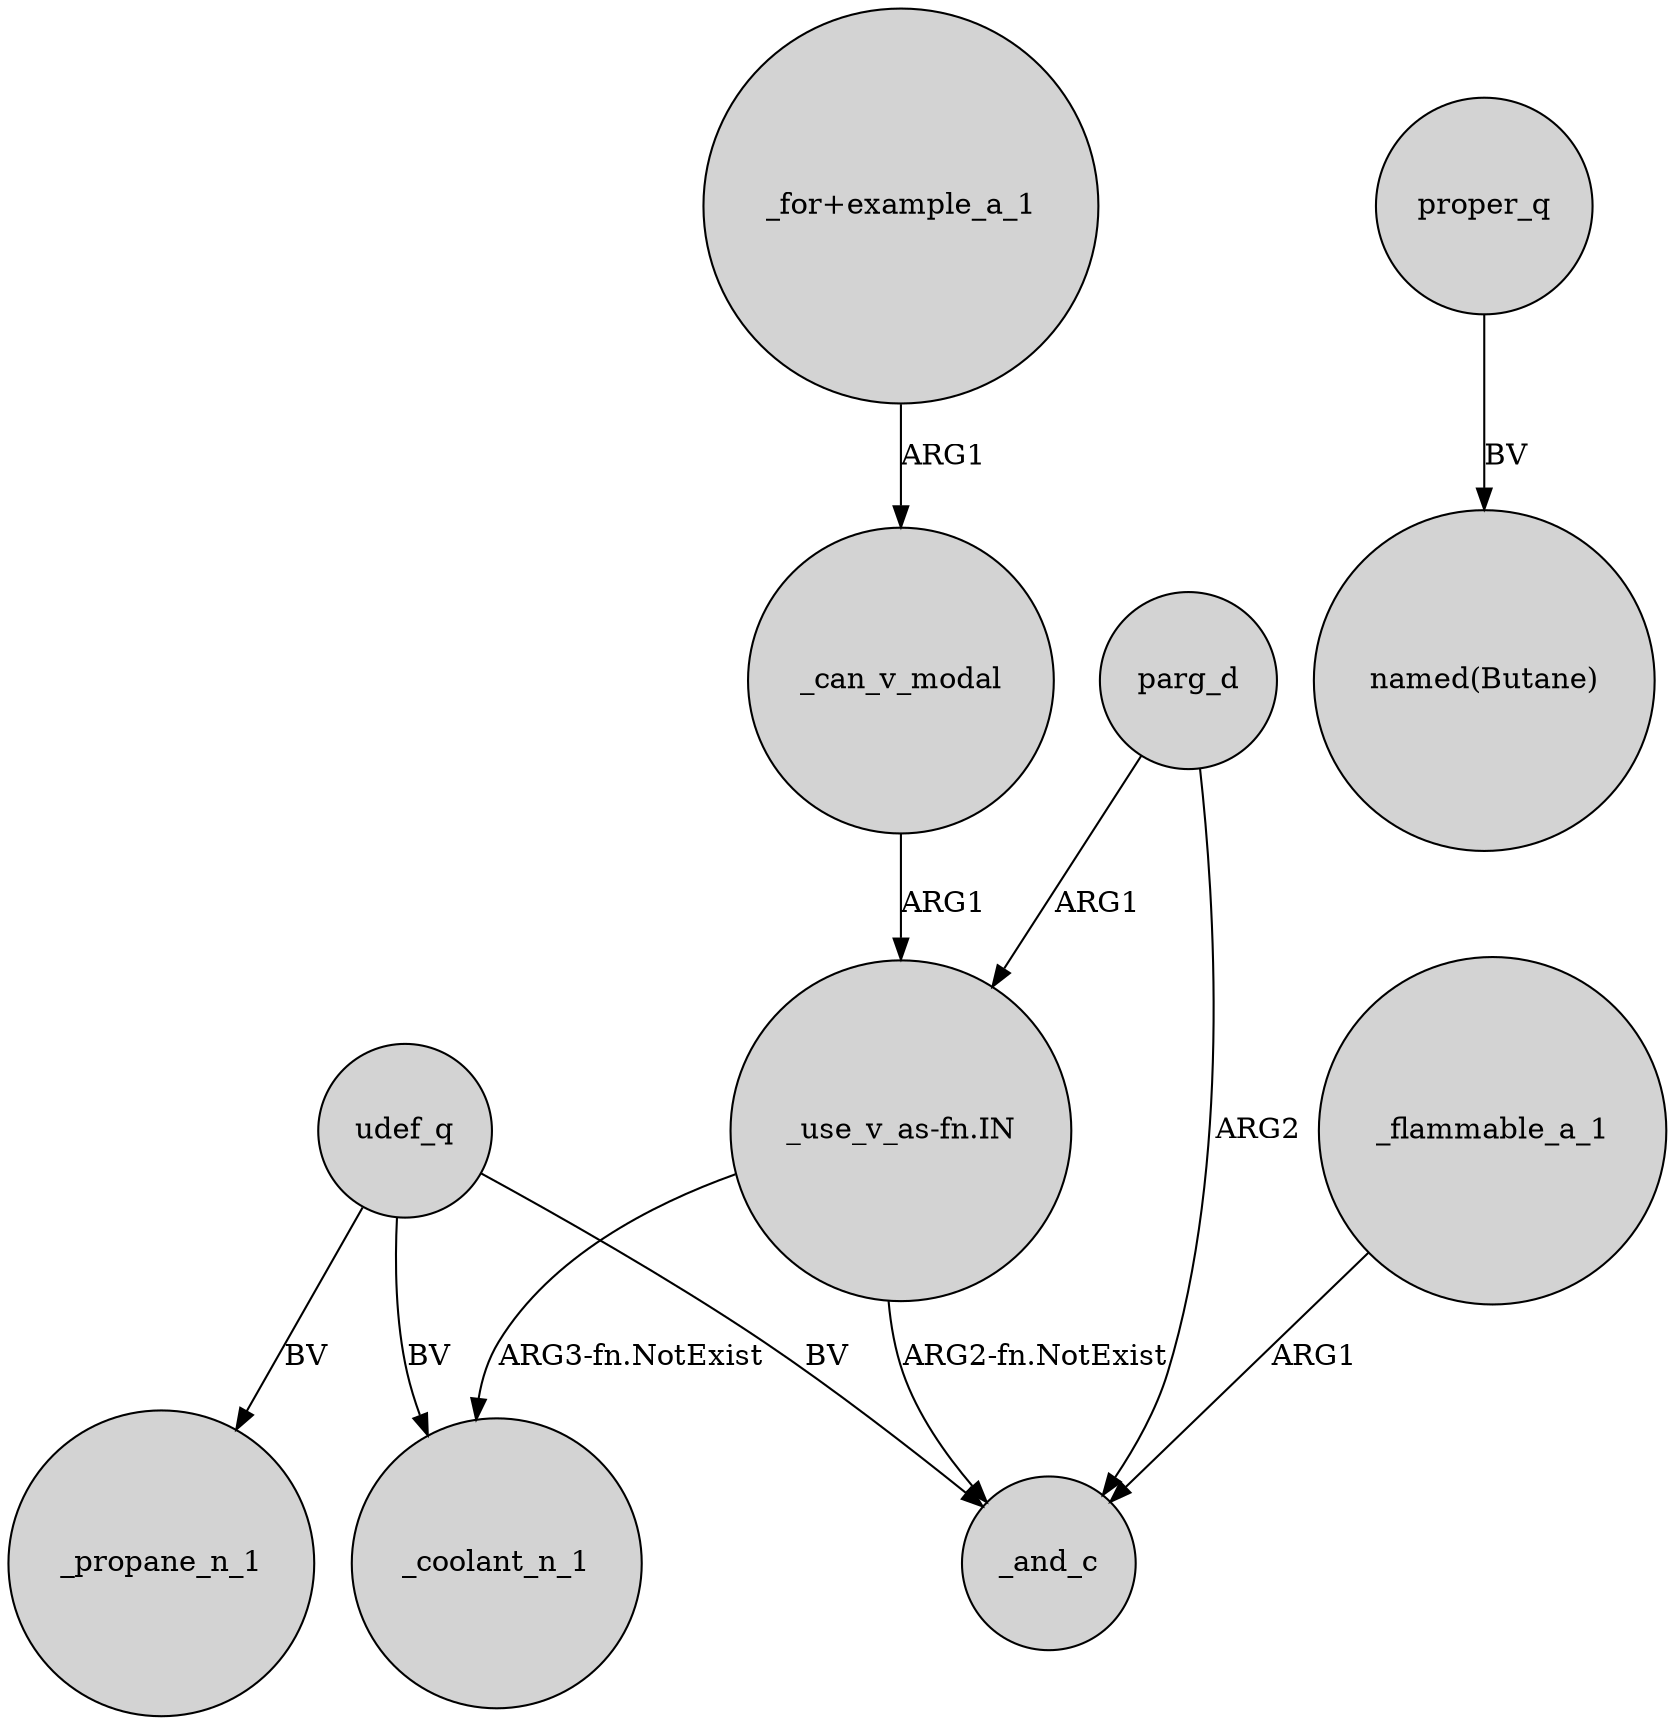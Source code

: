 digraph {
	node [shape=circle style=filled]
	udef_q -> _propane_n_1 [label=BV]
	udef_q -> _coolant_n_1 [label=BV]
	"_use_v_as-fn.IN" -> _and_c [label="ARG2-fn.NotExist"]
	_flammable_a_1 -> _and_c [label=ARG1]
	proper_q -> "named(Butane)" [label=BV]
	"_use_v_as-fn.IN" -> _coolant_n_1 [label="ARG3-fn.NotExist"]
	udef_q -> _and_c [label=BV]
	parg_d -> _and_c [label=ARG2]
	"_for+example_a_1" -> _can_v_modal [label=ARG1]
	_can_v_modal -> "_use_v_as-fn.IN" [label=ARG1]
	parg_d -> "_use_v_as-fn.IN" [label=ARG1]
}
